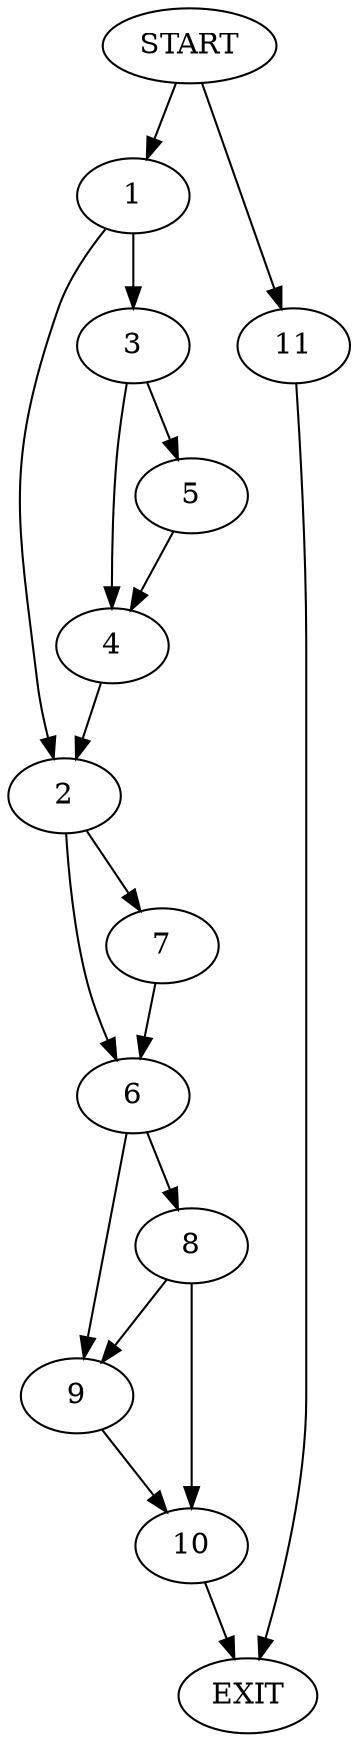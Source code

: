 digraph {
0 [label="START"]
12 [label="EXIT"]
0 -> 1
1 -> 2
1 -> 3
3 -> 4
3 -> 5
2 -> 6
2 -> 7
4 -> 2
5 -> 4
7 -> 6
6 -> 8
6 -> 9
9 -> 10
8 -> 10
8 -> 9
10 -> 12
0 -> 11
11 -> 12
}
